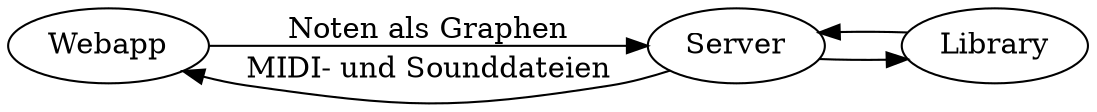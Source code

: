 digraph {
  rankdir="LR";
  "Webapp" -> "Server" [ label = "Noten als Graphen" ]
  "Server" -> "Webapp" [ label = "MIDI- und Sounddateien" ]
  "Server" -> "Library"
  "Library" -> "Server"
}

